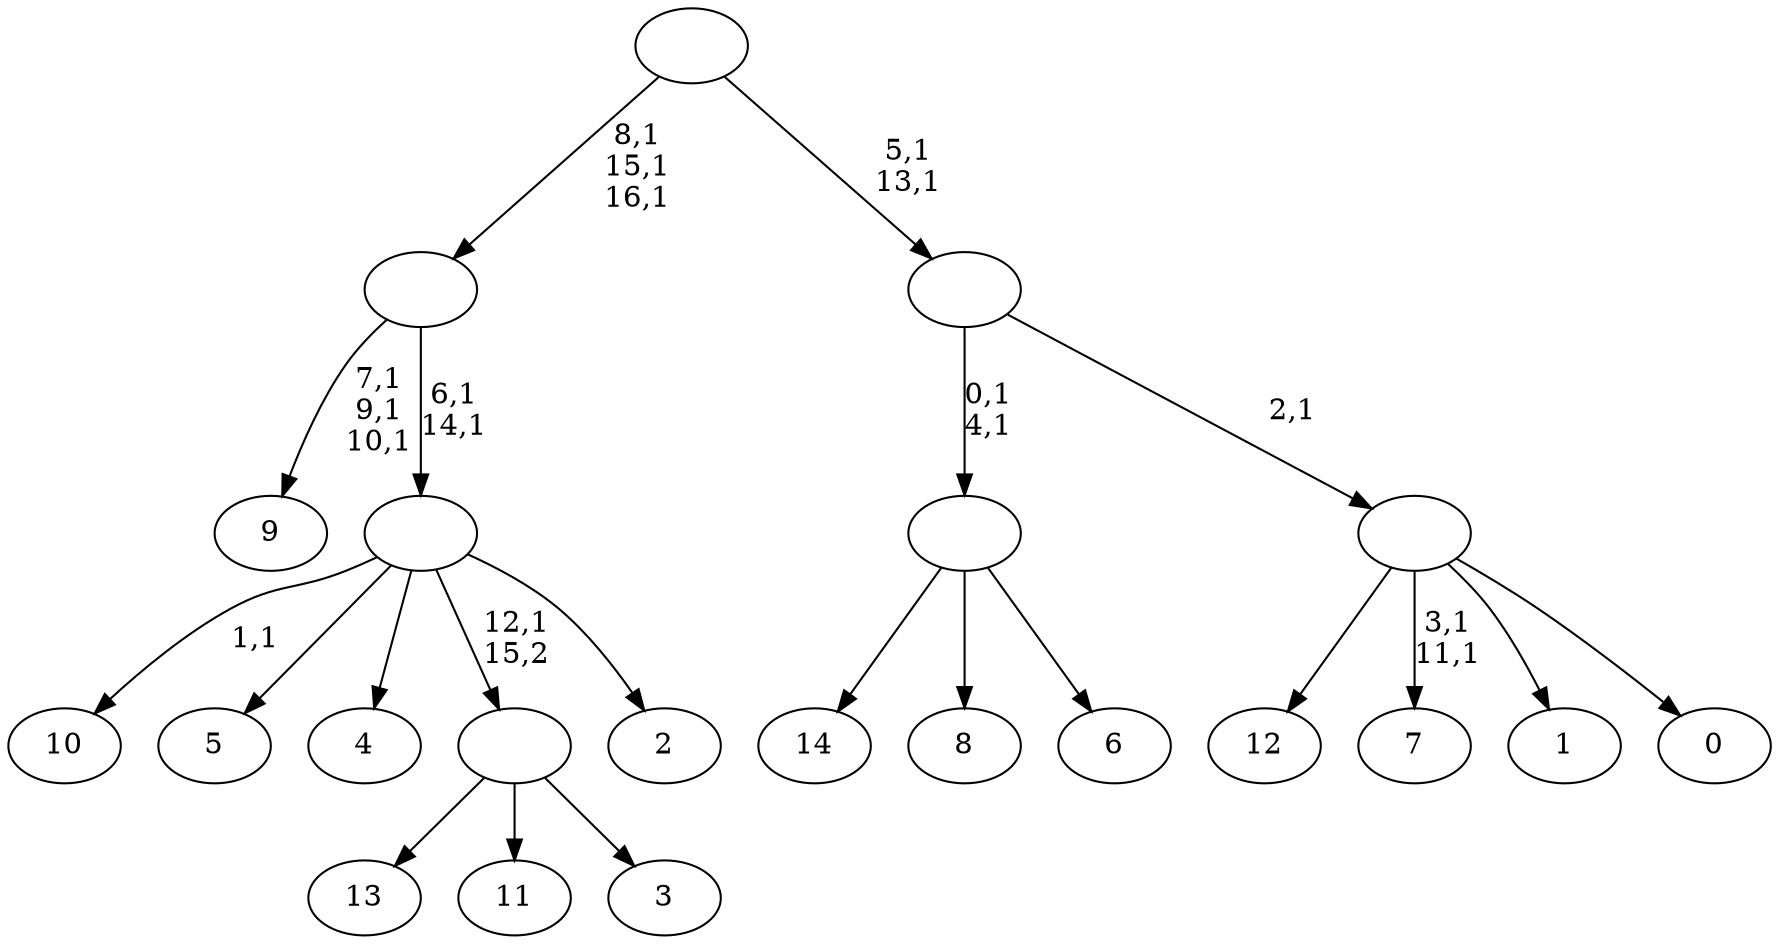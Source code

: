 digraph T {
	32 [label="14"]
	31 [label="13"]
	30 [label="12"]
	29 [label="11"]
	28 [label="10"]
	26 [label="9"]
	22 [label="8"]
	21 [label="7"]
	18 [label="6"]
	17 [label=""]
	15 [label="5"]
	14 [label="4"]
	13 [label="3"]
	12 [label=""]
	11 [label="2"]
	10 [label=""]
	8 [label=""]
	5 [label="1"]
	4 [label="0"]
	3 [label=""]
	2 [label=""]
	0 [label=""]
	17 -> 32 [label=""]
	17 -> 22 [label=""]
	17 -> 18 [label=""]
	12 -> 31 [label=""]
	12 -> 29 [label=""]
	12 -> 13 [label=""]
	10 -> 28 [label="1,1"]
	10 -> 15 [label=""]
	10 -> 14 [label=""]
	10 -> 12 [label="12,1\n15,2"]
	10 -> 11 [label=""]
	8 -> 10 [label="6,1\n14,1"]
	8 -> 26 [label="7,1\n9,1\n10,1"]
	3 -> 21 [label="3,1\n11,1"]
	3 -> 30 [label=""]
	3 -> 5 [label=""]
	3 -> 4 [label=""]
	2 -> 17 [label="0,1\n4,1"]
	2 -> 3 [label="2,1"]
	0 -> 2 [label="5,1\n13,1"]
	0 -> 8 [label="8,1\n15,1\n16,1"]
}
